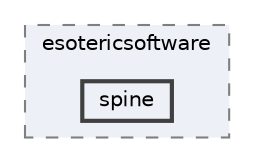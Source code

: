 digraph "external/spine-runtimes/spine-libgdx/spine-libgdx-tests/src/com/esotericsoftware/spine"
{
 // LATEX_PDF_SIZE
  bgcolor="transparent";
  edge [fontname=Helvetica,fontsize=10,labelfontname=Helvetica,labelfontsize=10];
  node [fontname=Helvetica,fontsize=10,shape=box,height=0.2,width=0.4];
  compound=true
  subgraph clusterdir_4532951ae6600136a846ed1ecd0d7cf2 {
    graph [ bgcolor="#edf0f7", pencolor="grey50", label="esotericsoftware", fontname=Helvetica,fontsize=10 style="filled,dashed", URL="dir_4532951ae6600136a846ed1ecd0d7cf2.html",tooltip=""]
  dir_4bceb3fc17ea7a7f6d6a2e61fc0914e8 [label="spine", fillcolor="#edf0f7", color="grey25", style="filled,bold", URL="dir_4bceb3fc17ea7a7f6d6a2e61fc0914e8.html",tooltip=""];
  }
}

